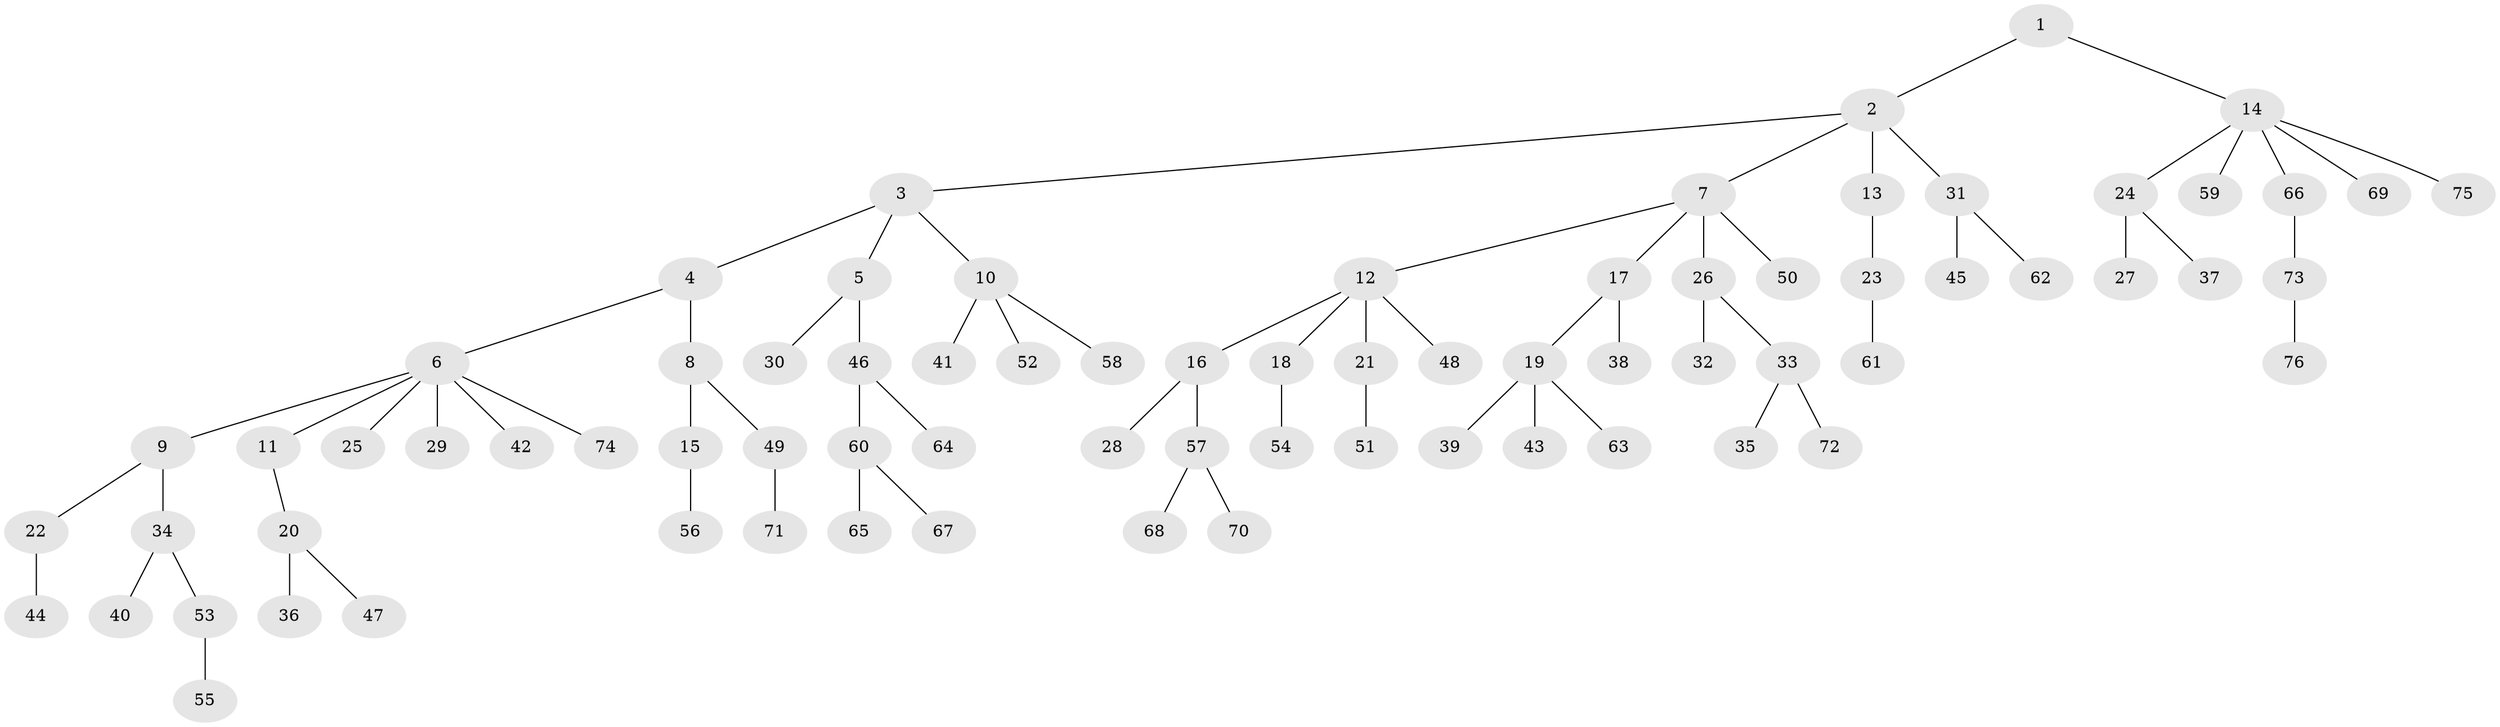 // coarse degree distribution, {2: 0.25806451612903225, 5: 0.06451612903225806, 1: 0.5161290322580645, 4: 0.0967741935483871, 3: 0.06451612903225806}
// Generated by graph-tools (version 1.1) at 2025/37/03/04/25 23:37:27]
// undirected, 76 vertices, 75 edges
graph export_dot {
  node [color=gray90,style=filled];
  1;
  2;
  3;
  4;
  5;
  6;
  7;
  8;
  9;
  10;
  11;
  12;
  13;
  14;
  15;
  16;
  17;
  18;
  19;
  20;
  21;
  22;
  23;
  24;
  25;
  26;
  27;
  28;
  29;
  30;
  31;
  32;
  33;
  34;
  35;
  36;
  37;
  38;
  39;
  40;
  41;
  42;
  43;
  44;
  45;
  46;
  47;
  48;
  49;
  50;
  51;
  52;
  53;
  54;
  55;
  56;
  57;
  58;
  59;
  60;
  61;
  62;
  63;
  64;
  65;
  66;
  67;
  68;
  69;
  70;
  71;
  72;
  73;
  74;
  75;
  76;
  1 -- 2;
  1 -- 14;
  2 -- 3;
  2 -- 7;
  2 -- 13;
  2 -- 31;
  3 -- 4;
  3 -- 5;
  3 -- 10;
  4 -- 6;
  4 -- 8;
  5 -- 30;
  5 -- 46;
  6 -- 9;
  6 -- 11;
  6 -- 25;
  6 -- 29;
  6 -- 42;
  6 -- 74;
  7 -- 12;
  7 -- 17;
  7 -- 26;
  7 -- 50;
  8 -- 15;
  8 -- 49;
  9 -- 22;
  9 -- 34;
  10 -- 41;
  10 -- 52;
  10 -- 58;
  11 -- 20;
  12 -- 16;
  12 -- 18;
  12 -- 21;
  12 -- 48;
  13 -- 23;
  14 -- 24;
  14 -- 59;
  14 -- 66;
  14 -- 69;
  14 -- 75;
  15 -- 56;
  16 -- 28;
  16 -- 57;
  17 -- 19;
  17 -- 38;
  18 -- 54;
  19 -- 39;
  19 -- 43;
  19 -- 63;
  20 -- 36;
  20 -- 47;
  21 -- 51;
  22 -- 44;
  23 -- 61;
  24 -- 27;
  24 -- 37;
  26 -- 32;
  26 -- 33;
  31 -- 45;
  31 -- 62;
  33 -- 35;
  33 -- 72;
  34 -- 40;
  34 -- 53;
  46 -- 60;
  46 -- 64;
  49 -- 71;
  53 -- 55;
  57 -- 68;
  57 -- 70;
  60 -- 65;
  60 -- 67;
  66 -- 73;
  73 -- 76;
}
